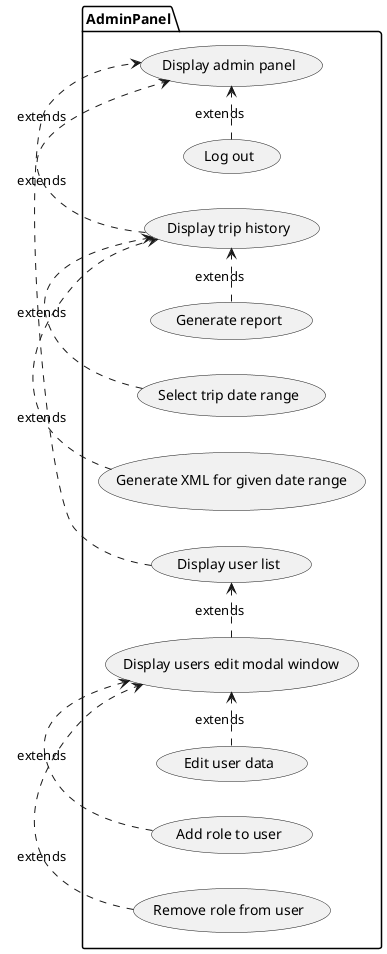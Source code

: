 @startuml

left to right direction

package AdminPanel {
    (Display admin panel) as dap
    (Log out) as lo
    (Display user list) as dul
    (Display trip history) as dth
    (Generate report) as gh
    (Select trip date range) as stdr
    (Generate XML for given date range) as gxfgdr
    (Display users edit modal window) as duemw
    (Edit user data) as eud
    (Add role to user) as artu
    (Remove role from user) as rrfu
}

lo .> dap : extends
dul .> dap : extends
dth .> dap : extends
gh .> dth : extends
stdr .> dth : extends
gxfgdr .> dth : extends
duemw .> dul : extends
eud .> duemw : extends
artu .> duemw : extends
rrfu .> duemw : extends

@enduml